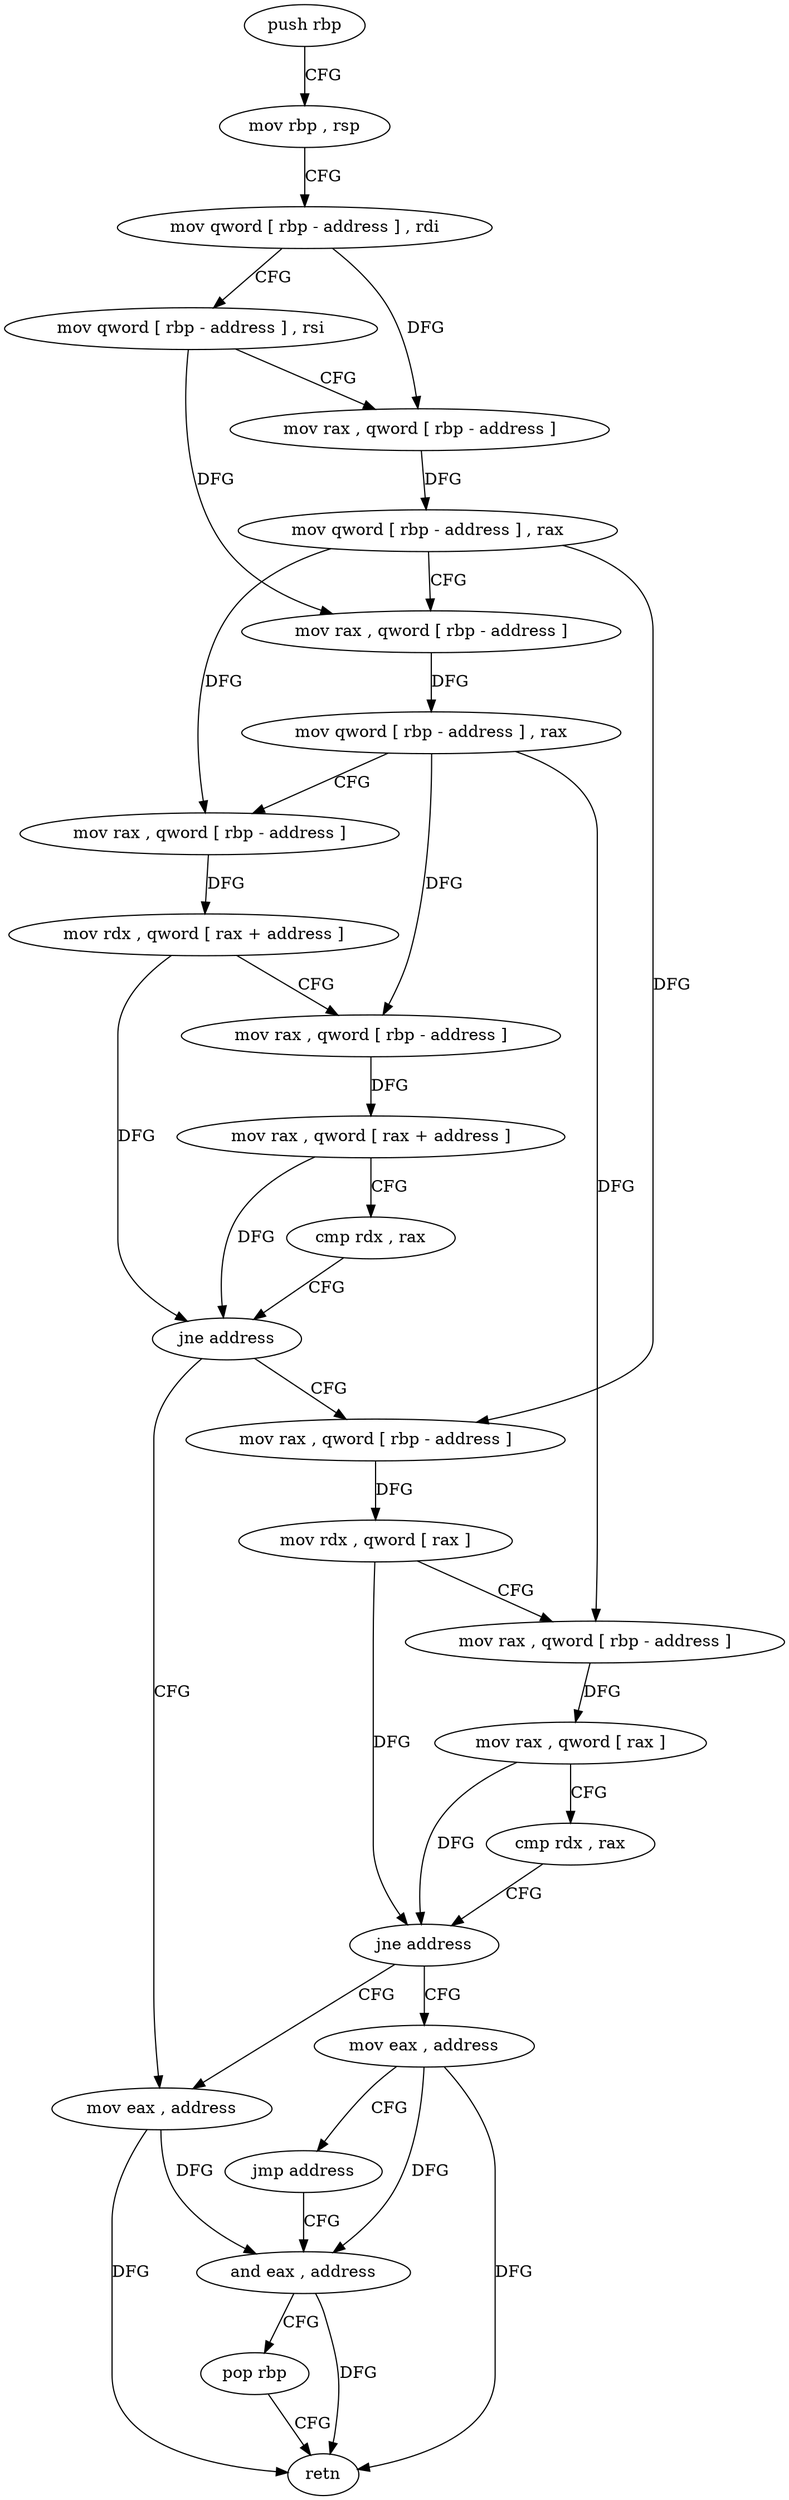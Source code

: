 digraph "func" {
"4292875" [label = "push rbp" ]
"4292876" [label = "mov rbp , rsp" ]
"4292879" [label = "mov qword [ rbp - address ] , rdi" ]
"4292883" [label = "mov qword [ rbp - address ] , rsi" ]
"4292887" [label = "mov rax , qword [ rbp - address ]" ]
"4292891" [label = "mov qword [ rbp - address ] , rax" ]
"4292895" [label = "mov rax , qword [ rbp - address ]" ]
"4292899" [label = "mov qword [ rbp - address ] , rax" ]
"4292903" [label = "mov rax , qword [ rbp - address ]" ]
"4292907" [label = "mov rdx , qword [ rax + address ]" ]
"4292911" [label = "mov rax , qword [ rbp - address ]" ]
"4292915" [label = "mov rax , qword [ rax + address ]" ]
"4292919" [label = "cmp rdx , rax" ]
"4292922" [label = "jne address" ]
"4292950" [label = "mov eax , address" ]
"4292924" [label = "mov rax , qword [ rbp - address ]" ]
"4292955" [label = "and eax , address" ]
"4292928" [label = "mov rdx , qword [ rax ]" ]
"4292931" [label = "mov rax , qword [ rbp - address ]" ]
"4292935" [label = "mov rax , qword [ rax ]" ]
"4292938" [label = "cmp rdx , rax" ]
"4292941" [label = "jne address" ]
"4292943" [label = "mov eax , address" ]
"4292948" [label = "jmp address" ]
"4292958" [label = "pop rbp" ]
"4292959" [label = "retn" ]
"4292875" -> "4292876" [ label = "CFG" ]
"4292876" -> "4292879" [ label = "CFG" ]
"4292879" -> "4292883" [ label = "CFG" ]
"4292879" -> "4292887" [ label = "DFG" ]
"4292883" -> "4292887" [ label = "CFG" ]
"4292883" -> "4292895" [ label = "DFG" ]
"4292887" -> "4292891" [ label = "DFG" ]
"4292891" -> "4292895" [ label = "CFG" ]
"4292891" -> "4292903" [ label = "DFG" ]
"4292891" -> "4292924" [ label = "DFG" ]
"4292895" -> "4292899" [ label = "DFG" ]
"4292899" -> "4292903" [ label = "CFG" ]
"4292899" -> "4292911" [ label = "DFG" ]
"4292899" -> "4292931" [ label = "DFG" ]
"4292903" -> "4292907" [ label = "DFG" ]
"4292907" -> "4292911" [ label = "CFG" ]
"4292907" -> "4292922" [ label = "DFG" ]
"4292911" -> "4292915" [ label = "DFG" ]
"4292915" -> "4292919" [ label = "CFG" ]
"4292915" -> "4292922" [ label = "DFG" ]
"4292919" -> "4292922" [ label = "CFG" ]
"4292922" -> "4292950" [ label = "CFG" ]
"4292922" -> "4292924" [ label = "CFG" ]
"4292950" -> "4292955" [ label = "DFG" ]
"4292950" -> "4292959" [ label = "DFG" ]
"4292924" -> "4292928" [ label = "DFG" ]
"4292955" -> "4292958" [ label = "CFG" ]
"4292955" -> "4292959" [ label = "DFG" ]
"4292928" -> "4292931" [ label = "CFG" ]
"4292928" -> "4292941" [ label = "DFG" ]
"4292931" -> "4292935" [ label = "DFG" ]
"4292935" -> "4292938" [ label = "CFG" ]
"4292935" -> "4292941" [ label = "DFG" ]
"4292938" -> "4292941" [ label = "CFG" ]
"4292941" -> "4292950" [ label = "CFG" ]
"4292941" -> "4292943" [ label = "CFG" ]
"4292943" -> "4292948" [ label = "CFG" ]
"4292943" -> "4292955" [ label = "DFG" ]
"4292943" -> "4292959" [ label = "DFG" ]
"4292948" -> "4292955" [ label = "CFG" ]
"4292958" -> "4292959" [ label = "CFG" ]
}
